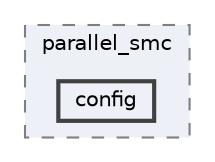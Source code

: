 digraph "C:/microchip/harmony3/gfx/middleware/legato/driver/controller/interface/parallel_smc/config"
{
 // INTERACTIVE_SVG=YES
 // LATEX_PDF_SIZE
  bgcolor="transparent";
  edge [fontname=Helvetica,fontsize=10,labelfontname=Helvetica,labelfontsize=10];
  node [fontname=Helvetica,fontsize=10,shape=box,height=0.2,width=0.4];
  compound=true
  subgraph clusterdir_faf4bfd1e72c98fdce213fa70f08f93e {
    graph [ bgcolor="#edf0f7", pencolor="grey50", label="parallel_smc", fontname=Helvetica,fontsize=10 style="filled,dashed", URL="dir_faf4bfd1e72c98fdce213fa70f08f93e.html",tooltip=""]
  dir_12a27a2d31de7b5f629fbf386248eb38 [label="config", fillcolor="#edf0f7", color="grey25", style="filled,bold", URL="dir_12a27a2d31de7b5f629fbf386248eb38.html",tooltip=""];
  }
}

